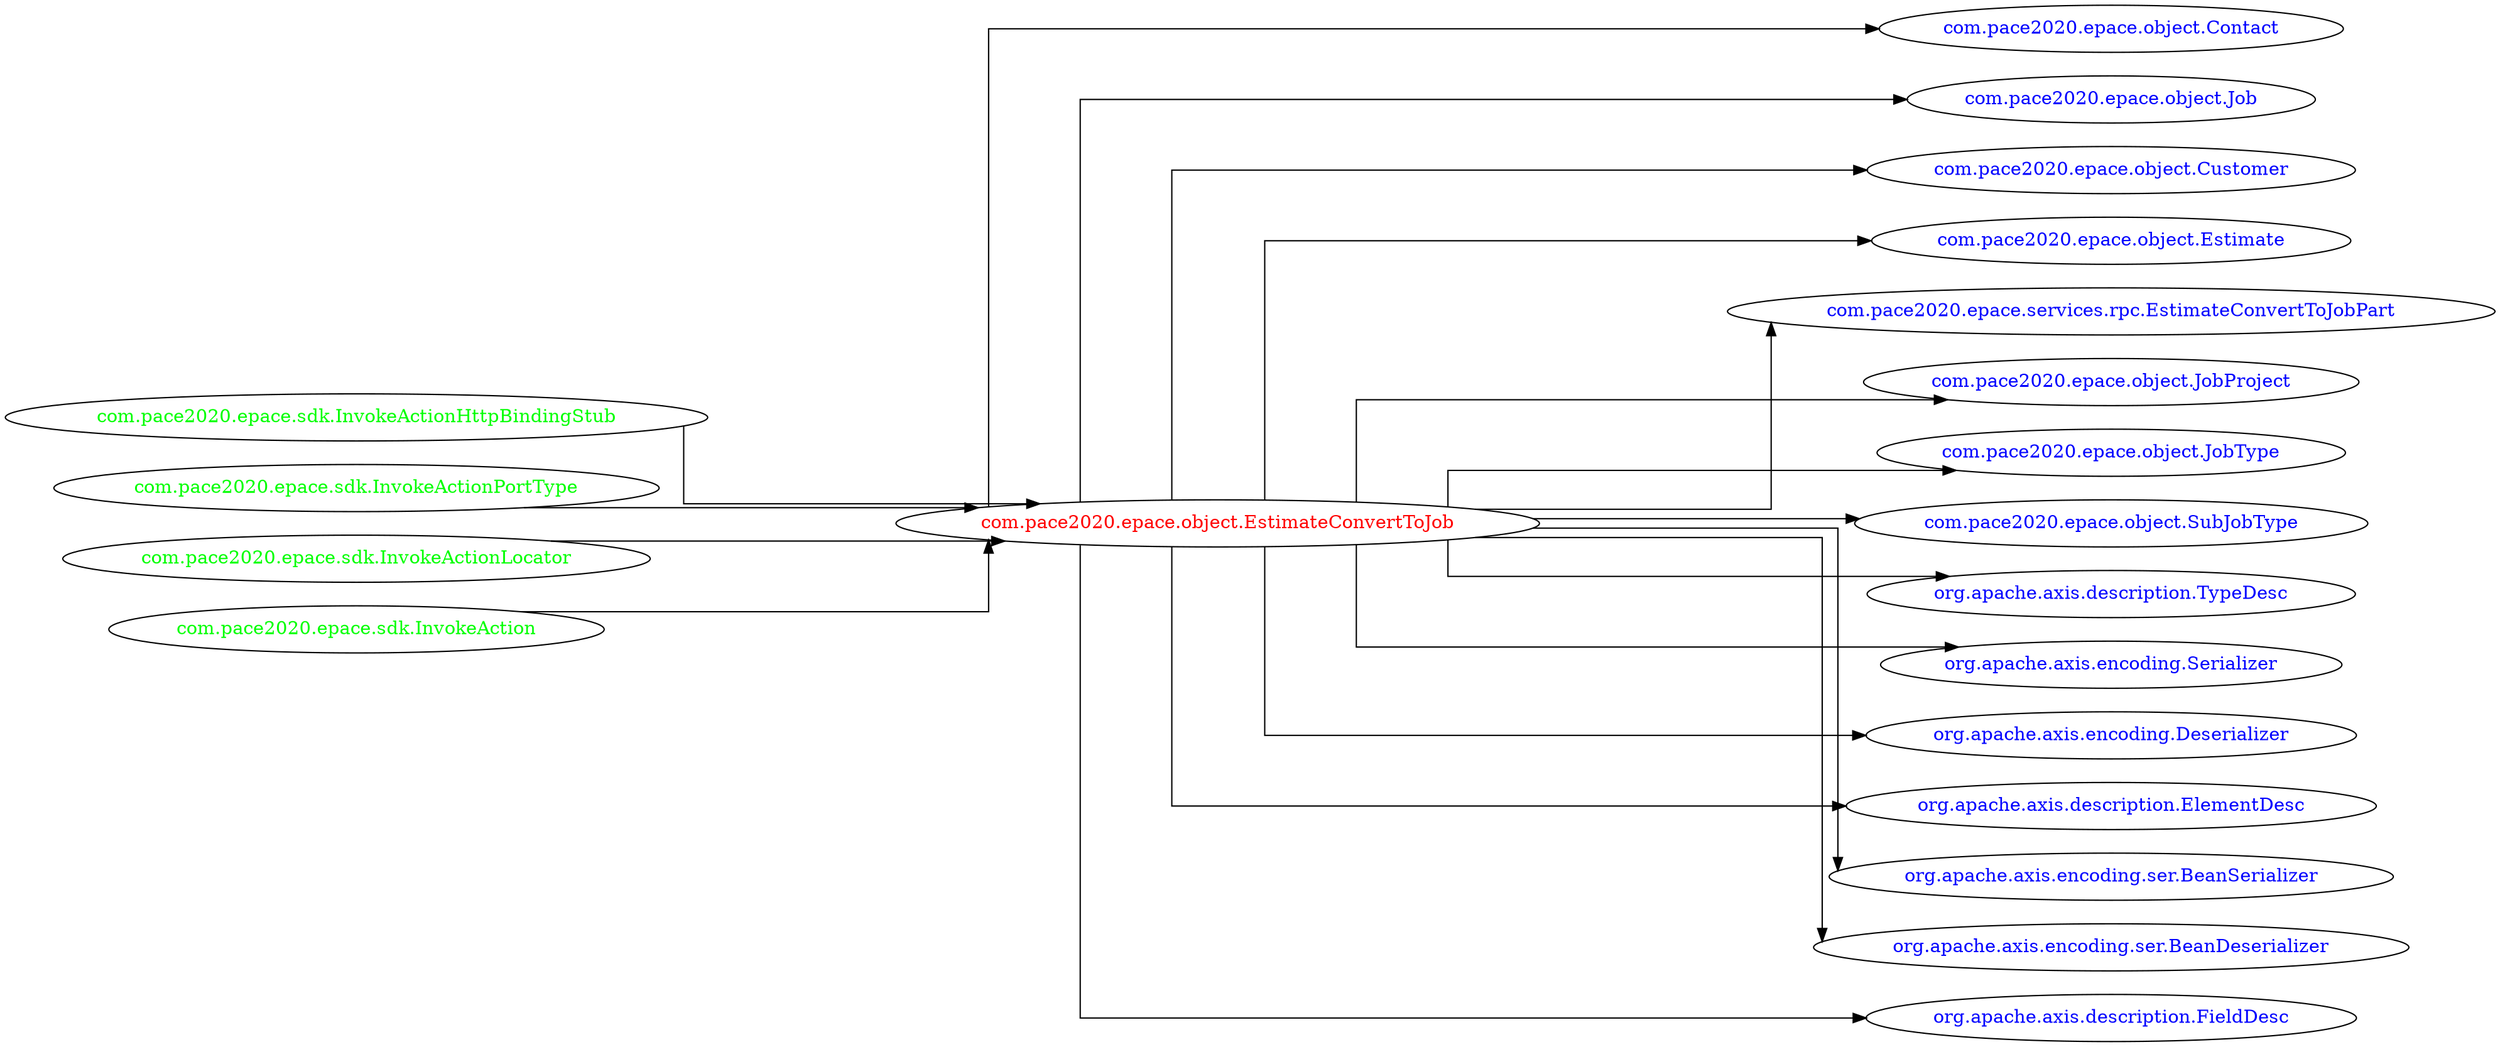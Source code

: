 digraph dependencyGraph {
 concentrate=true;
 ranksep="2.0";
 rankdir="LR"; 
 splines="ortho";
"com.pace2020.epace.object.EstimateConvertToJob" [fontcolor="red"];
"com.pace2020.epace.object.Contact" [ fontcolor="blue" ];
"com.pace2020.epace.object.EstimateConvertToJob"->"com.pace2020.epace.object.Contact";
"com.pace2020.epace.object.Job" [ fontcolor="blue" ];
"com.pace2020.epace.object.EstimateConvertToJob"->"com.pace2020.epace.object.Job";
"com.pace2020.epace.object.Customer" [ fontcolor="blue" ];
"com.pace2020.epace.object.EstimateConvertToJob"->"com.pace2020.epace.object.Customer";
"com.pace2020.epace.object.Estimate" [ fontcolor="blue" ];
"com.pace2020.epace.object.EstimateConvertToJob"->"com.pace2020.epace.object.Estimate";
"com.pace2020.epace.services.rpc.EstimateConvertToJobPart" [ fontcolor="blue" ];
"com.pace2020.epace.object.EstimateConvertToJob"->"com.pace2020.epace.services.rpc.EstimateConvertToJobPart";
"com.pace2020.epace.object.JobProject" [ fontcolor="blue" ];
"com.pace2020.epace.object.EstimateConvertToJob"->"com.pace2020.epace.object.JobProject";
"com.pace2020.epace.object.JobType" [ fontcolor="blue" ];
"com.pace2020.epace.object.EstimateConvertToJob"->"com.pace2020.epace.object.JobType";
"com.pace2020.epace.object.SubJobType" [ fontcolor="blue" ];
"com.pace2020.epace.object.EstimateConvertToJob"->"com.pace2020.epace.object.SubJobType";
"org.apache.axis.description.TypeDesc" [ fontcolor="blue" ];
"com.pace2020.epace.object.EstimateConvertToJob"->"org.apache.axis.description.TypeDesc";
"org.apache.axis.encoding.Serializer" [ fontcolor="blue" ];
"com.pace2020.epace.object.EstimateConvertToJob"->"org.apache.axis.encoding.Serializer";
"org.apache.axis.encoding.Deserializer" [ fontcolor="blue" ];
"com.pace2020.epace.object.EstimateConvertToJob"->"org.apache.axis.encoding.Deserializer";
"org.apache.axis.description.ElementDesc" [ fontcolor="blue" ];
"com.pace2020.epace.object.EstimateConvertToJob"->"org.apache.axis.description.ElementDesc";
"org.apache.axis.encoding.ser.BeanSerializer" [ fontcolor="blue" ];
"com.pace2020.epace.object.EstimateConvertToJob"->"org.apache.axis.encoding.ser.BeanSerializer";
"org.apache.axis.encoding.ser.BeanDeserializer" [ fontcolor="blue" ];
"com.pace2020.epace.object.EstimateConvertToJob"->"org.apache.axis.encoding.ser.BeanDeserializer";
"org.apache.axis.description.FieldDesc" [ fontcolor="blue" ];
"com.pace2020.epace.object.EstimateConvertToJob"->"org.apache.axis.description.FieldDesc";
"com.pace2020.epace.sdk.InvokeActionHttpBindingStub" [ fontcolor="green" ];
"com.pace2020.epace.sdk.InvokeActionHttpBindingStub"->"com.pace2020.epace.object.EstimateConvertToJob";
"com.pace2020.epace.sdk.InvokeActionPortType" [ fontcolor="green" ];
"com.pace2020.epace.sdk.InvokeActionPortType"->"com.pace2020.epace.object.EstimateConvertToJob";
"com.pace2020.epace.sdk.InvokeActionLocator" [ fontcolor="green" ];
"com.pace2020.epace.sdk.InvokeActionLocator"->"com.pace2020.epace.object.EstimateConvertToJob";
"com.pace2020.epace.sdk.InvokeAction" [ fontcolor="green" ];
"com.pace2020.epace.sdk.InvokeAction"->"com.pace2020.epace.object.EstimateConvertToJob";
}